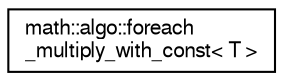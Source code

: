 digraph "Graphical Class Hierarchy"
{
  edge [fontname="FreeSans",fontsize="10",labelfontname="FreeSans",labelfontsize="10"];
  node [fontname="FreeSans",fontsize="10",shape=record];
  rankdir="LR";
  Node0 [label="math::algo::foreach\l_multiply_with_const\< T \>",height=0.2,width=0.4,color="black", fillcolor="white", style="filled",URL="$structmath_1_1algo_1_1foreach__multiply__with__const.html",tooltip="for-each functor: multiplies operand with constant factor. "];
}
